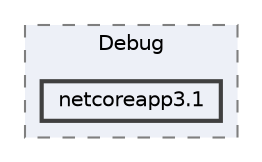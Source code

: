 digraph "C:/Users/St Jo Sup/Documents/CPO/CPO_Heritage/CPO_Heritage_1/obj/Debug/netcoreapp3.1"
{
 // LATEX_PDF_SIZE
  bgcolor="transparent";
  edge [fontname=Helvetica,fontsize=10,labelfontname=Helvetica,labelfontsize=10];
  node [fontname=Helvetica,fontsize=10,shape=box,height=0.2,width=0.4];
  compound=true
  subgraph clusterdir_a71c3b2ad23b9ff58220dd012d201987 {
    graph [ bgcolor="#edf0f7", pencolor="grey50", label="Debug", fontname=Helvetica,fontsize=10 style="filled,dashed", URL="dir_a71c3b2ad23b9ff58220dd012d201987.html",tooltip=""]
  dir_2c96edb042fae57dc7a0aa62cecc9bd4 [label="netcoreapp3.1", fillcolor="#edf0f7", color="grey25", style="filled,bold", URL="dir_2c96edb042fae57dc7a0aa62cecc9bd4.html",tooltip=""];
  }
}
